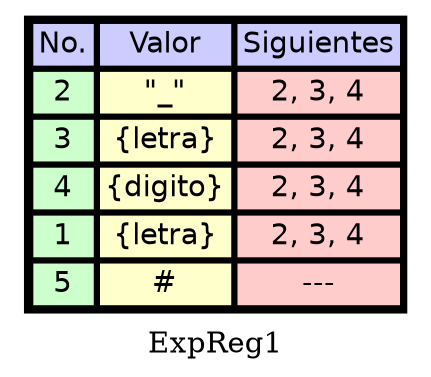 digraph {
  node [ shape=none fontname=Helvetica ]
  n [ label = <
    <table bgcolor="black"><tr>
         <td bgcolor="#ccccff">No.</td>
         <td bgcolor="#ccccff">Valor</td>
         <td bgcolor="#ccccff">Siguientes</td>
       </tr><tr>
         <td bgcolor="#ccffcc">2</td>
         <td bgcolor="#ffffcc">"_"</td>
         <td bgcolor="#ffcccc">2, 3, 4</td>
      </tr><tr>
         <td bgcolor="#ccffcc">3</td>
         <td bgcolor="#ffffcc">{letra}</td>
         <td bgcolor="#ffcccc">2, 3, 4</td>
      </tr><tr>
         <td bgcolor="#ccffcc">4</td>
         <td bgcolor="#ffffcc">{digito}</td>
         <td bgcolor="#ffcccc">2, 3, 4</td>
      </tr><tr>
         <td bgcolor="#ccffcc">1</td>
         <td bgcolor="#ffffcc">{letra}</td>
         <td bgcolor="#ffcccc">2, 3, 4</td>
      </tr><tr>
         <td bgcolor="#ccffcc">5</td>
         <td bgcolor="#ffffcc">#</td>
         <td bgcolor="#ffcccc">---</td>
      </tr></table>
  > ]
label = "ExpReg1";}